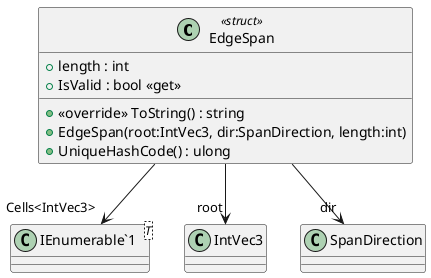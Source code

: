 @startuml
class EdgeSpan <<struct>> {
    + length : int
    + IsValid : bool <<get>>
    + <<override>> ToString() : string
    + EdgeSpan(root:IntVec3, dir:SpanDirection, length:int)
    + UniqueHashCode() : ulong
}
class "IEnumerable`1"<T> {
}
EdgeSpan --> "root" IntVec3
EdgeSpan --> "dir" SpanDirection
EdgeSpan --> "Cells<IntVec3>" "IEnumerable`1"
@enduml
